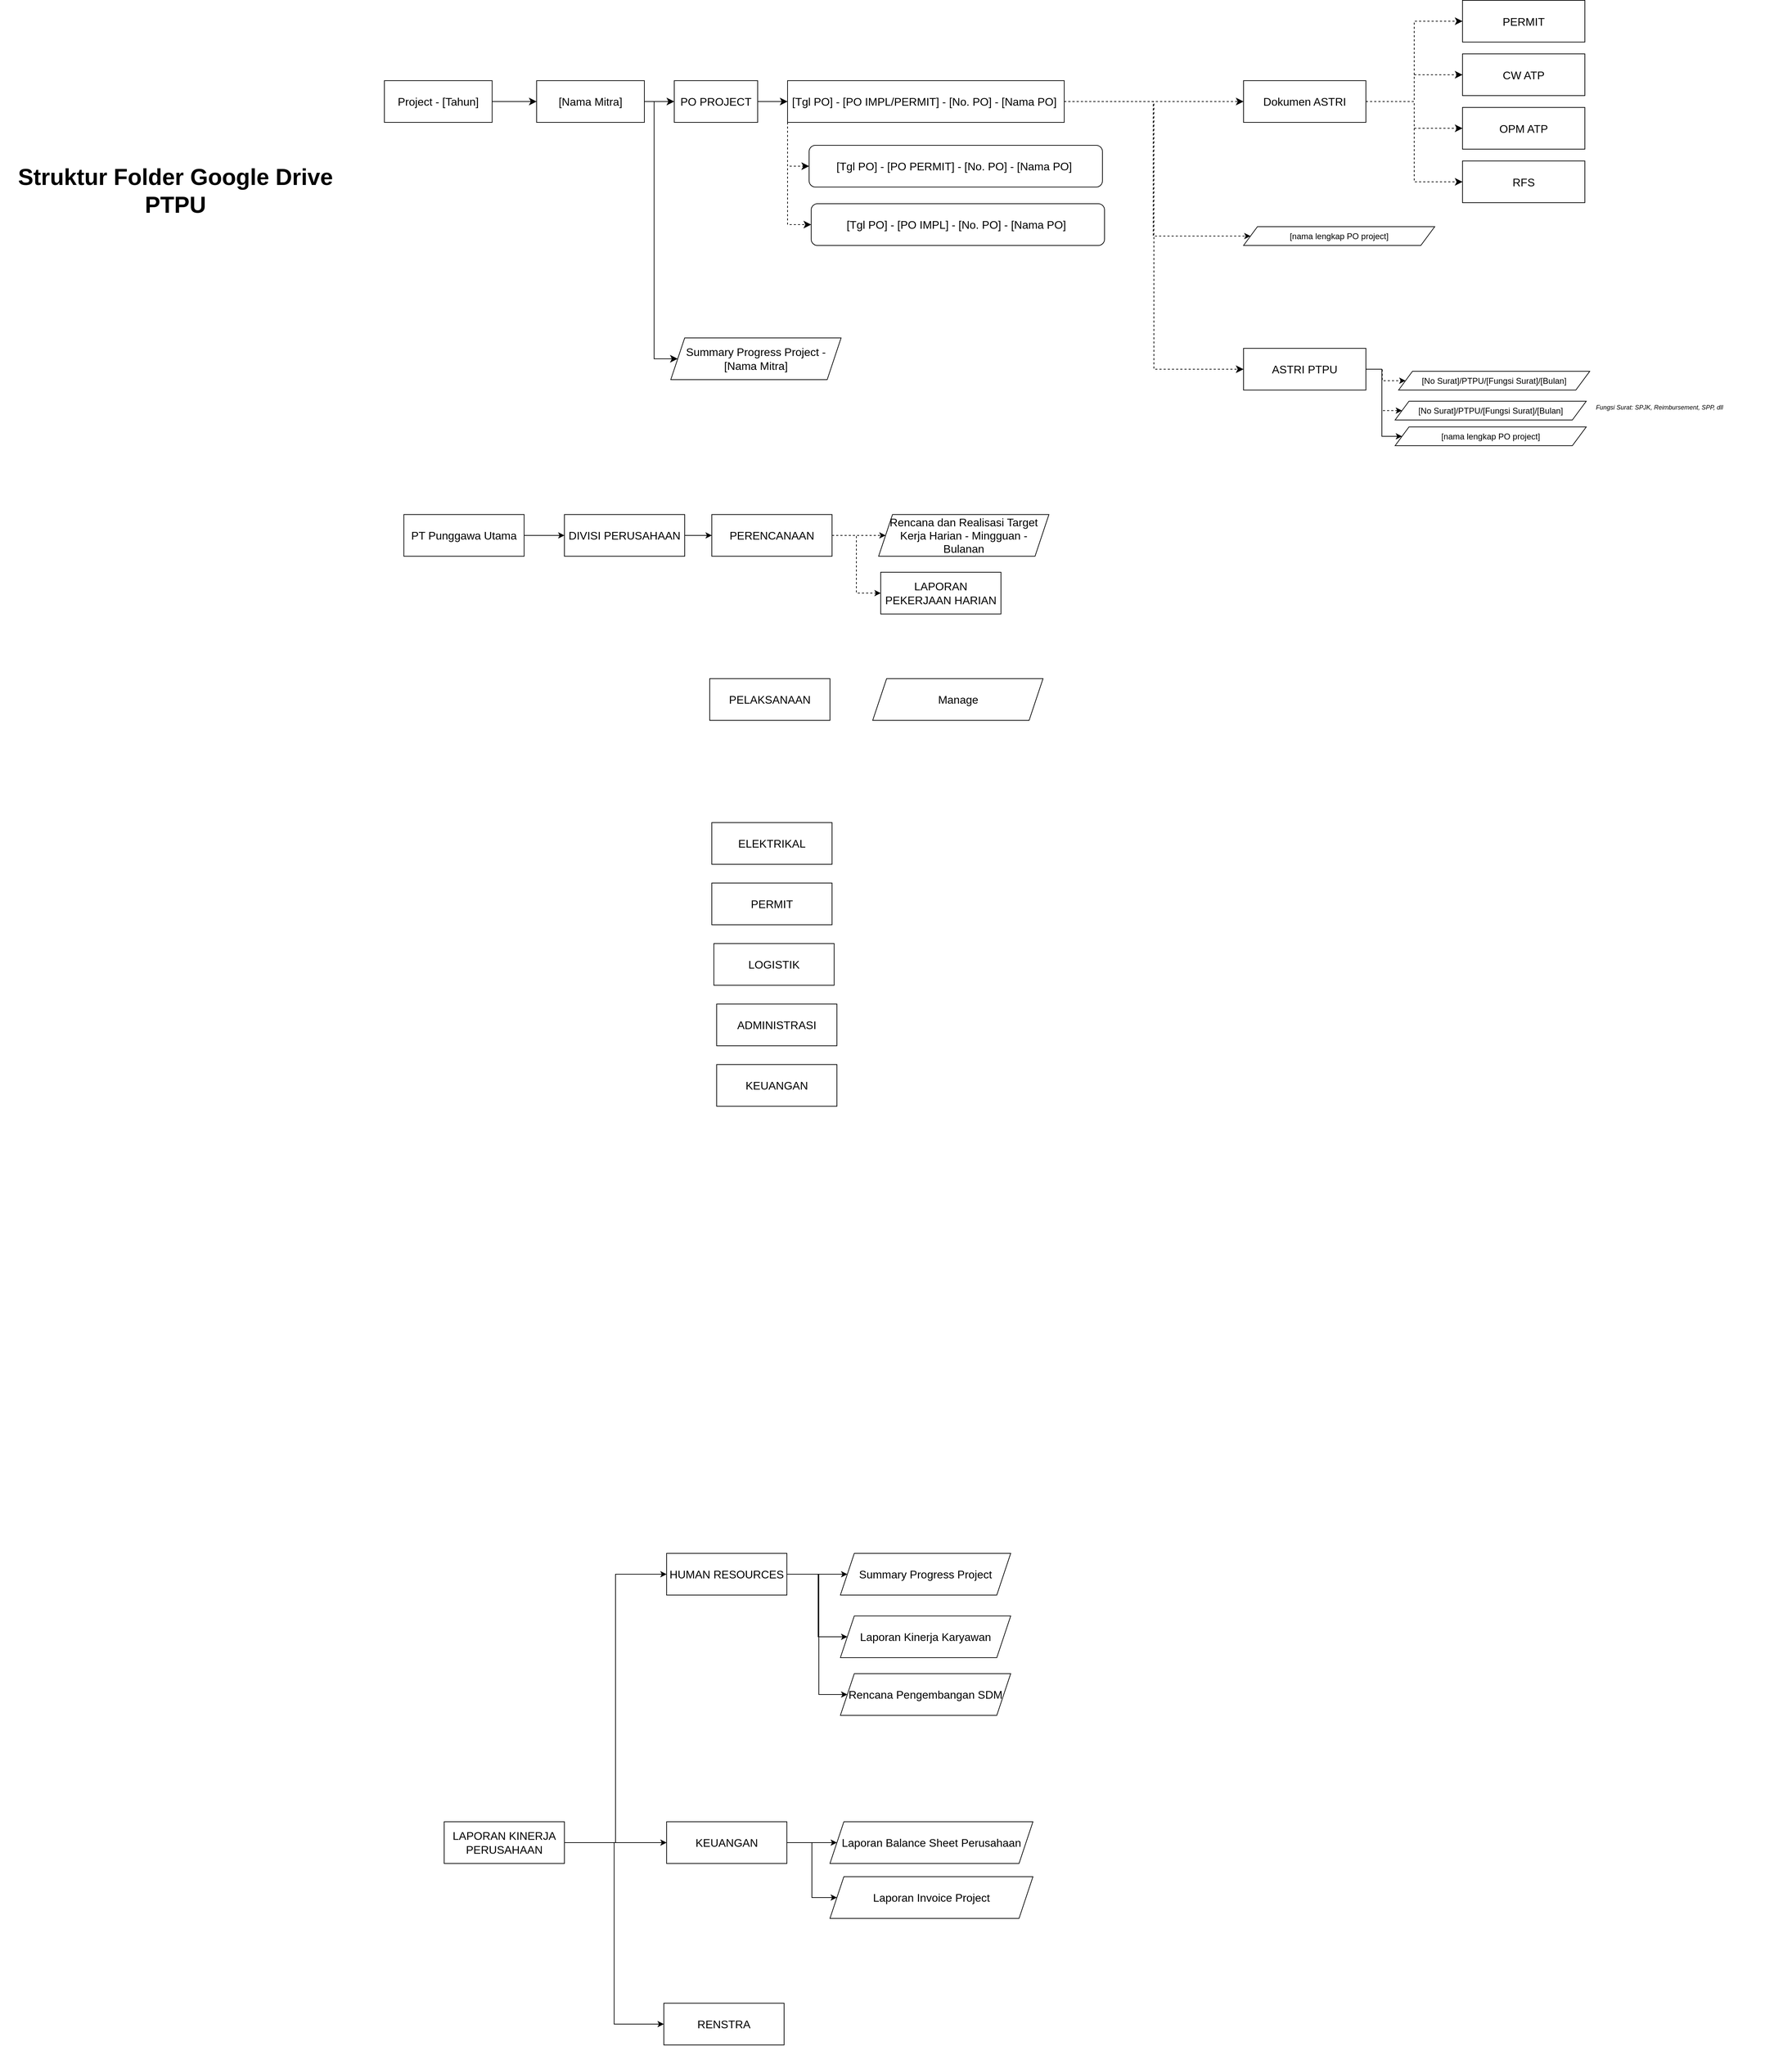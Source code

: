 <mxfile version="22.0.4" type="github">
  <diagram name="Halaman-1" id="cng1ZLqmWnadGGmBKYC0">
    <mxGraphModel dx="2550" dy="557" grid="0" gridSize="10" guides="1" tooltips="1" connect="1" arrows="1" fold="1" page="0" pageScale="1" pageWidth="827" pageHeight="1169" math="0" shadow="0">
      <root>
        <mxCell id="0" />
        <mxCell id="1" parent="0" />
        <mxCell id="fTNR3F5DmJ5eQE5tk-nj-6" style="edgeStyle=none;curved=1;rounded=0;orthogonalLoop=1;jettySize=auto;html=1;entryX=0;entryY=0.5;entryDx=0;entryDy=0;fontSize=12;startSize=8;endSize=8;" parent="1" source="fTNR3F5DmJ5eQE5tk-nj-1" target="fTNR3F5DmJ5eQE5tk-nj-4" edge="1">
          <mxGeometry relative="1" as="geometry" />
        </mxCell>
        <mxCell id="Rj7qyS3aj6NBgZSXDvd5-30" style="edgeStyle=orthogonalEdgeStyle;rounded=0;orthogonalLoop=1;jettySize=auto;html=1;entryX=0;entryY=0.5;entryDx=0;entryDy=0;fontSize=12;startSize=8;endSize=8;" parent="1" source="fTNR3F5DmJ5eQE5tk-nj-1" target="Rj7qyS3aj6NBgZSXDvd5-29" edge="1">
          <mxGeometry relative="1" as="geometry">
            <Array as="points">
              <mxPoint x="315" y="638" />
              <mxPoint x="315" y="1008" />
            </Array>
          </mxGeometry>
        </mxCell>
        <mxCell id="fTNR3F5DmJ5eQE5tk-nj-1" value="[Nama Mitra]" style="rounded=0;whiteSpace=wrap;html=1;fontSize=16;" parent="1" vertex="1">
          <mxGeometry x="146" y="608" width="155" height="60" as="geometry" />
        </mxCell>
        <mxCell id="fTNR3F5DmJ5eQE5tk-nj-2" value="&lt;b&gt;&lt;font style=&quot;font-size: 33px;&quot;&gt;Struktur Folder Google Drive PTPU&lt;/font&gt;&lt;/b&gt;" style="text;html=1;strokeColor=none;fillColor=none;align=center;verticalAlign=middle;whiteSpace=wrap;rounded=0;fontSize=16;" parent="1" vertex="1">
          <mxGeometry x="-626" y="713" width="505" height="105" as="geometry" />
        </mxCell>
        <mxCell id="QHoMNRf-pHsTPwlOWmLj-43" style="edgeStyle=orthogonalEdgeStyle;rounded=0;orthogonalLoop=1;jettySize=auto;html=1;" edge="1" parent="1" source="fTNR3F5DmJ5eQE5tk-nj-3" target="Rj7qyS3aj6NBgZSXDvd5-35">
          <mxGeometry relative="1" as="geometry" />
        </mxCell>
        <mxCell id="fTNR3F5DmJ5eQE5tk-nj-3" value="PT Punggawa Utama" style="rounded=0;whiteSpace=wrap;html=1;fontSize=16;" parent="1" vertex="1">
          <mxGeometry x="-45" y="1232" width="173" height="60" as="geometry" />
        </mxCell>
        <mxCell id="fTNR3F5DmJ5eQE5tk-nj-7" style="edgeStyle=none;curved=1;rounded=0;orthogonalLoop=1;jettySize=auto;html=1;entryX=0;entryY=0.5;entryDx=0;entryDy=0;fontSize=12;startSize=8;endSize=8;" parent="1" source="fTNR3F5DmJ5eQE5tk-nj-4" target="fTNR3F5DmJ5eQE5tk-nj-5" edge="1">
          <mxGeometry relative="1" as="geometry" />
        </mxCell>
        <mxCell id="fTNR3F5DmJ5eQE5tk-nj-4" value="PO PROJECT" style="rounded=0;whiteSpace=wrap;html=1;fontSize=16;" parent="1" vertex="1">
          <mxGeometry x="344" y="608" width="120" height="60" as="geometry" />
        </mxCell>
        <mxCell id="Rj7qyS3aj6NBgZSXDvd5-9" style="edgeStyle=none;curved=1;rounded=0;orthogonalLoop=1;jettySize=auto;html=1;fontSize=12;startSize=8;endSize=8;dashed=1;" parent="1" source="fTNR3F5DmJ5eQE5tk-nj-5" target="Rj7qyS3aj6NBgZSXDvd5-6" edge="1">
          <mxGeometry relative="1" as="geometry" />
        </mxCell>
        <mxCell id="Rj7qyS3aj6NBgZSXDvd5-17" style="edgeStyle=orthogonalEdgeStyle;rounded=0;orthogonalLoop=1;jettySize=auto;html=1;fontSize=12;startSize=8;endSize=8;exitX=1;exitY=0.5;exitDx=0;exitDy=0;entryX=0;entryY=0.5;entryDx=0;entryDy=0;dashed=1;" parent="1" source="fTNR3F5DmJ5eQE5tk-nj-5" target="Rj7qyS3aj6NBgZSXDvd5-7" edge="1">
          <mxGeometry relative="1" as="geometry">
            <mxPoint x="800.667" y="1142.333" as="targetPoint" />
          </mxGeometry>
        </mxCell>
        <mxCell id="Rj7qyS3aj6NBgZSXDvd5-25" style="edgeStyle=orthogonalEdgeStyle;rounded=0;orthogonalLoop=1;jettySize=auto;html=1;entryX=0;entryY=0.5;entryDx=0;entryDy=0;fontSize=12;startSize=8;endSize=8;exitX=0;exitY=1;exitDx=0;exitDy=0;dashed=1;" parent="1" source="fTNR3F5DmJ5eQE5tk-nj-5" target="Rj7qyS3aj6NBgZSXDvd5-1" edge="1">
          <mxGeometry relative="1" as="geometry" />
        </mxCell>
        <mxCell id="Rj7qyS3aj6NBgZSXDvd5-26" style="edgeStyle=orthogonalEdgeStyle;rounded=0;orthogonalLoop=1;jettySize=auto;html=1;entryX=0;entryY=0.5;entryDx=0;entryDy=0;fontSize=12;startSize=8;endSize=8;dashed=1;exitX=0;exitY=1;exitDx=0;exitDy=0;" parent="1" source="fTNR3F5DmJ5eQE5tk-nj-5" target="Rj7qyS3aj6NBgZSXDvd5-2" edge="1">
          <mxGeometry relative="1" as="geometry" />
        </mxCell>
        <mxCell id="QHoMNRf-pHsTPwlOWmLj-9" style="edgeStyle=orthogonalEdgeStyle;rounded=0;orthogonalLoop=1;jettySize=auto;html=1;entryX=0;entryY=0.5;entryDx=0;entryDy=0;exitX=1;exitY=0.5;exitDx=0;exitDy=0;dashed=1;" edge="1" parent="1" source="fTNR3F5DmJ5eQE5tk-nj-5" target="QHoMNRf-pHsTPwlOWmLj-7">
          <mxGeometry relative="1" as="geometry">
            <Array as="points">
              <mxPoint x="1033" y="638" />
              <mxPoint x="1033" y="832" />
            </Array>
          </mxGeometry>
        </mxCell>
        <mxCell id="fTNR3F5DmJ5eQE5tk-nj-5" value="[Tgl PO] - [PO IMPL/PERMIT] - [No. PO] - [Nama PO]&amp;nbsp;" style="rounded=0;whiteSpace=wrap;html=1;fontSize=16;" parent="1" vertex="1">
          <mxGeometry x="507" y="608" width="398" height="60" as="geometry" />
        </mxCell>
        <mxCell id="Rj7qyS3aj6NBgZSXDvd5-1" value="[Tgl PO] - [PO PERMIT] - [No. PO] - [Nama PO]&amp;nbsp;" style="rounded=1;whiteSpace=wrap;html=1;fontSize=16;" parent="1" vertex="1">
          <mxGeometry x="538" y="701" width="422" height="60" as="geometry" />
        </mxCell>
        <mxCell id="Rj7qyS3aj6NBgZSXDvd5-2" value="[Tgl PO] - [PO IMPL] - [No. PO] - [Nama PO]&amp;nbsp;" style="rounded=1;whiteSpace=wrap;html=1;fontSize=16;" parent="1" vertex="1">
          <mxGeometry x="541" y="785" width="422" height="60" as="geometry" />
        </mxCell>
        <mxCell id="Rj7qyS3aj6NBgZSXDvd5-19" style="edgeStyle=orthogonalEdgeStyle;rounded=0;orthogonalLoop=1;jettySize=auto;html=1;entryX=0;entryY=0.5;entryDx=0;entryDy=0;fontSize=12;startSize=8;endSize=8;dashed=1;" parent="1" source="Rj7qyS3aj6NBgZSXDvd5-6" target="Rj7qyS3aj6NBgZSXDvd5-8" edge="1">
          <mxGeometry relative="1" as="geometry" />
        </mxCell>
        <mxCell id="Rj7qyS3aj6NBgZSXDvd5-20" style="edgeStyle=orthogonalEdgeStyle;rounded=0;orthogonalLoop=1;jettySize=auto;html=1;entryX=0;entryY=0.5;entryDx=0;entryDy=0;fontSize=12;startSize=8;endSize=8;exitX=1;exitY=0.5;exitDx=0;exitDy=0;dashed=1;" parent="1" source="Rj7qyS3aj6NBgZSXDvd5-6" target="Rj7qyS3aj6NBgZSXDvd5-10" edge="1">
          <mxGeometry relative="1" as="geometry" />
        </mxCell>
        <mxCell id="Rj7qyS3aj6NBgZSXDvd5-21" style="edgeStyle=orthogonalEdgeStyle;rounded=0;orthogonalLoop=1;jettySize=auto;html=1;entryX=0;entryY=0.5;entryDx=0;entryDy=0;fontSize=12;startSize=8;endSize=8;exitX=1;exitY=0.5;exitDx=0;exitDy=0;dashed=1;" parent="1" source="Rj7qyS3aj6NBgZSXDvd5-6" target="Rj7qyS3aj6NBgZSXDvd5-11" edge="1">
          <mxGeometry relative="1" as="geometry" />
        </mxCell>
        <mxCell id="Rj7qyS3aj6NBgZSXDvd5-22" style="edgeStyle=orthogonalEdgeStyle;rounded=0;orthogonalLoop=1;jettySize=auto;html=1;entryX=0;entryY=0.5;entryDx=0;entryDy=0;fontSize=12;startSize=8;endSize=8;exitX=1;exitY=0.5;exitDx=0;exitDy=0;dashed=1;" parent="1" source="Rj7qyS3aj6NBgZSXDvd5-6" target="Rj7qyS3aj6NBgZSXDvd5-12" edge="1">
          <mxGeometry relative="1" as="geometry" />
        </mxCell>
        <mxCell id="Rj7qyS3aj6NBgZSXDvd5-6" value="Dokumen ASTRI" style="rounded=0;whiteSpace=wrap;html=1;fontSize=16;" parent="1" vertex="1">
          <mxGeometry x="1163" y="608" width="176" height="60" as="geometry" />
        </mxCell>
        <mxCell id="QHoMNRf-pHsTPwlOWmLj-4" style="edgeStyle=orthogonalEdgeStyle;rounded=0;orthogonalLoop=1;jettySize=auto;html=1;dashed=1;" edge="1" parent="1" source="Rj7qyS3aj6NBgZSXDvd5-7" target="QHoMNRf-pHsTPwlOWmLj-1">
          <mxGeometry relative="1" as="geometry" />
        </mxCell>
        <mxCell id="QHoMNRf-pHsTPwlOWmLj-5" style="edgeStyle=orthogonalEdgeStyle;rounded=0;orthogonalLoop=1;jettySize=auto;html=1;entryX=0;entryY=0.5;entryDx=0;entryDy=0;dashed=1;" edge="1" parent="1" source="Rj7qyS3aj6NBgZSXDvd5-7" target="QHoMNRf-pHsTPwlOWmLj-2">
          <mxGeometry relative="1" as="geometry">
            <Array as="points">
              <mxPoint x="1362" y="1023" />
              <mxPoint x="1362" y="1083" />
            </Array>
          </mxGeometry>
        </mxCell>
        <mxCell id="QHoMNRf-pHsTPwlOWmLj-8" style="edgeStyle=orthogonalEdgeStyle;rounded=0;orthogonalLoop=1;jettySize=auto;html=1;entryX=0;entryY=0.5;entryDx=0;entryDy=0;" edge="1" parent="1" source="Rj7qyS3aj6NBgZSXDvd5-7" target="QHoMNRf-pHsTPwlOWmLj-6">
          <mxGeometry relative="1" as="geometry">
            <Array as="points">
              <mxPoint x="1362" y="1023" />
              <mxPoint x="1362" y="1120" />
            </Array>
          </mxGeometry>
        </mxCell>
        <mxCell id="Rj7qyS3aj6NBgZSXDvd5-7" value="ASTRI PTPU" style="rounded=0;whiteSpace=wrap;html=1;fontSize=16;" parent="1" vertex="1">
          <mxGeometry x="1163" y="993" width="176" height="60" as="geometry" />
        </mxCell>
        <mxCell id="Rj7qyS3aj6NBgZSXDvd5-8" value="PERMIT" style="rounded=0;whiteSpace=wrap;html=1;fontSize=16;" parent="1" vertex="1">
          <mxGeometry x="1478" y="492.5" width="176" height="60" as="geometry" />
        </mxCell>
        <mxCell id="Rj7qyS3aj6NBgZSXDvd5-10" value="CW ATP" style="rounded=0;whiteSpace=wrap;html=1;fontSize=16;" parent="1" vertex="1">
          <mxGeometry x="1478" y="569.5" width="176" height="60" as="geometry" />
        </mxCell>
        <mxCell id="Rj7qyS3aj6NBgZSXDvd5-11" value="OPM ATP" style="rounded=0;whiteSpace=wrap;html=1;fontSize=16;" parent="1" vertex="1">
          <mxGeometry x="1478" y="646.5" width="176" height="60" as="geometry" />
        </mxCell>
        <mxCell id="Rj7qyS3aj6NBgZSXDvd5-12" value="RFS" style="rounded=0;whiteSpace=wrap;html=1;fontSize=16;" parent="1" vertex="1">
          <mxGeometry x="1478" y="723.5" width="176" height="60" as="geometry" />
        </mxCell>
        <mxCell id="Rj7qyS3aj6NBgZSXDvd5-29" value="Summary Progress Project - [Nama Mitra]" style="shape=parallelogram;perimeter=parallelogramPerimeter;whiteSpace=wrap;html=1;fixedSize=1;fontSize=16;" parent="1" vertex="1">
          <mxGeometry x="339" y="978" width="245" height="60" as="geometry" />
        </mxCell>
        <mxCell id="Rj7qyS3aj6NBgZSXDvd5-34" style="edgeStyle=none;curved=1;rounded=0;orthogonalLoop=1;jettySize=auto;html=1;fontSize=12;startSize=8;endSize=8;" parent="1" source="Rj7qyS3aj6NBgZSXDvd5-33" target="fTNR3F5DmJ5eQE5tk-nj-1" edge="1">
          <mxGeometry relative="1" as="geometry" />
        </mxCell>
        <mxCell id="Rj7qyS3aj6NBgZSXDvd5-33" value="Project - [Tahun]" style="rounded=0;whiteSpace=wrap;html=1;fontSize=16;" parent="1" vertex="1">
          <mxGeometry x="-73" y="608" width="155" height="60" as="geometry" />
        </mxCell>
        <mxCell id="QHoMNRf-pHsTPwlOWmLj-38" style="edgeStyle=orthogonalEdgeStyle;rounded=0;orthogonalLoop=1;jettySize=auto;html=1;" edge="1" parent="1" source="Rj7qyS3aj6NBgZSXDvd5-35" target="Rj7qyS3aj6NBgZSXDvd5-36">
          <mxGeometry relative="1" as="geometry" />
        </mxCell>
        <mxCell id="Rj7qyS3aj6NBgZSXDvd5-35" value="DIVISI PERUSAHAAN" style="rounded=0;whiteSpace=wrap;html=1;fontSize=16;" parent="1" vertex="1">
          <mxGeometry x="186" y="1232" width="173" height="60" as="geometry" />
        </mxCell>
        <mxCell id="QHoMNRf-pHsTPwlOWmLj-39" style="edgeStyle=orthogonalEdgeStyle;rounded=0;orthogonalLoop=1;jettySize=auto;html=1;dashed=1;" edge="1" parent="1" source="Rj7qyS3aj6NBgZSXDvd5-36" target="QHoMNRf-pHsTPwlOWmLj-37">
          <mxGeometry relative="1" as="geometry" />
        </mxCell>
        <mxCell id="QHoMNRf-pHsTPwlOWmLj-40" style="edgeStyle=orthogonalEdgeStyle;rounded=0;orthogonalLoop=1;jettySize=auto;html=1;entryX=0;entryY=0.5;entryDx=0;entryDy=0;dashed=1;" edge="1" parent="1" source="Rj7qyS3aj6NBgZSXDvd5-36" target="QHoMNRf-pHsTPwlOWmLj-21">
          <mxGeometry relative="1" as="geometry" />
        </mxCell>
        <mxCell id="Rj7qyS3aj6NBgZSXDvd5-36" value="PERENCANAAN" style="rounded=0;whiteSpace=wrap;html=1;fontSize=16;" parent="1" vertex="1">
          <mxGeometry x="398" y="1232" width="173" height="60" as="geometry" />
        </mxCell>
        <mxCell id="Rj7qyS3aj6NBgZSXDvd5-38" value="PELAKSANAAN" style="rounded=0;whiteSpace=wrap;html=1;fontSize=16;" parent="1" vertex="1">
          <mxGeometry x="395" y="1468" width="173" height="60" as="geometry" />
        </mxCell>
        <mxCell id="Rj7qyS3aj6NBgZSXDvd5-39" value="ELEKTRIKAL" style="rounded=0;whiteSpace=wrap;html=1;fontSize=16;" parent="1" vertex="1">
          <mxGeometry x="398" y="1675" width="173" height="60" as="geometry" />
        </mxCell>
        <mxCell id="Rj7qyS3aj6NBgZSXDvd5-40" value="PERMIT" style="rounded=0;whiteSpace=wrap;html=1;fontSize=16;" parent="1" vertex="1">
          <mxGeometry x="398" y="1762" width="173" height="60" as="geometry" />
        </mxCell>
        <mxCell id="Rj7qyS3aj6NBgZSXDvd5-41" value="LOGISTIK" style="rounded=0;whiteSpace=wrap;html=1;fontSize=16;" parent="1" vertex="1">
          <mxGeometry x="401" y="1849" width="173" height="60" as="geometry" />
        </mxCell>
        <mxCell id="QHoMNRf-pHsTPwlOWmLj-1" value="[No Surat]/PTPU/[Fungsi Surat]/[Bulan]" style="shape=parallelogram;perimeter=parallelogramPerimeter;whiteSpace=wrap;html=1;fixedSize=1;" vertex="1" parent="1">
          <mxGeometry x="1386" y="1026" width="275" height="27" as="geometry" />
        </mxCell>
        <mxCell id="QHoMNRf-pHsTPwlOWmLj-2" value="[No Surat]/PTPU/[Fungsi Surat]/[Bulan]" style="shape=parallelogram;perimeter=parallelogramPerimeter;whiteSpace=wrap;html=1;fixedSize=1;" vertex="1" parent="1">
          <mxGeometry x="1381" y="1069" width="275" height="27" as="geometry" />
        </mxCell>
        <mxCell id="QHoMNRf-pHsTPwlOWmLj-3" value="&lt;h1 style=&quot;&quot;&gt;&lt;font size=&quot;1&quot; style=&quot;font-weight: normal;&quot;&gt;&lt;i style=&quot;font-size: 9px;&quot;&gt;Fungsi Surat: SPJK, Reimbursement, SPP, dll&lt;/i&gt;&lt;/font&gt;&lt;/h1&gt;" style="text;html=1;strokeColor=none;fillColor=none;spacing=5;spacingTop=-20;whiteSpace=wrap;overflow=hidden;rounded=0;" vertex="1" parent="1">
          <mxGeometry x="1665" y="1053" width="286" height="50" as="geometry" />
        </mxCell>
        <mxCell id="QHoMNRf-pHsTPwlOWmLj-6" value="[nama lengkap PO project]" style="shape=parallelogram;perimeter=parallelogramPerimeter;whiteSpace=wrap;html=1;fixedSize=1;" vertex="1" parent="1">
          <mxGeometry x="1381" y="1106" width="275" height="27" as="geometry" />
        </mxCell>
        <mxCell id="QHoMNRf-pHsTPwlOWmLj-7" value="[nama lengkap PO project]" style="shape=parallelogram;perimeter=parallelogramPerimeter;whiteSpace=wrap;html=1;fixedSize=1;" vertex="1" parent="1">
          <mxGeometry x="1163" y="818" width="275" height="27" as="geometry" />
        </mxCell>
        <mxCell id="QHoMNRf-pHsTPwlOWmLj-10" value="ADMINISTRASI" style="rounded=0;whiteSpace=wrap;html=1;fontSize=16;" vertex="1" parent="1">
          <mxGeometry x="405" y="1936" width="173" height="60" as="geometry" />
        </mxCell>
        <mxCell id="QHoMNRf-pHsTPwlOWmLj-11" value="KEUANGAN" style="rounded=0;whiteSpace=wrap;html=1;fontSize=16;" vertex="1" parent="1">
          <mxGeometry x="405" y="2023" width="173" height="60" as="geometry" />
        </mxCell>
        <mxCell id="QHoMNRf-pHsTPwlOWmLj-28" style="edgeStyle=orthogonalEdgeStyle;rounded=0;orthogonalLoop=1;jettySize=auto;html=1;entryX=0;entryY=0.5;entryDx=0;entryDy=0;" edge="1" parent="1" source="QHoMNRf-pHsTPwlOWmLj-12" target="QHoMNRf-pHsTPwlOWmLj-14">
          <mxGeometry relative="1" as="geometry" />
        </mxCell>
        <mxCell id="QHoMNRf-pHsTPwlOWmLj-29" style="edgeStyle=orthogonalEdgeStyle;rounded=0;orthogonalLoop=1;jettySize=auto;html=1;" edge="1" parent="1" source="QHoMNRf-pHsTPwlOWmLj-12" target="QHoMNRf-pHsTPwlOWmLj-15">
          <mxGeometry relative="1" as="geometry" />
        </mxCell>
        <mxCell id="QHoMNRf-pHsTPwlOWmLj-30" style="edgeStyle=orthogonalEdgeStyle;rounded=0;orthogonalLoop=1;jettySize=auto;html=1;entryX=0;entryY=0.5;entryDx=0;entryDy=0;" edge="1" parent="1" source="QHoMNRf-pHsTPwlOWmLj-12" target="QHoMNRf-pHsTPwlOWmLj-16">
          <mxGeometry relative="1" as="geometry" />
        </mxCell>
        <mxCell id="QHoMNRf-pHsTPwlOWmLj-12" value="LAPORAN KINERJA PERUSAHAAN" style="rounded=0;whiteSpace=wrap;html=1;fontSize=16;" vertex="1" parent="1">
          <mxGeometry x="13" y="3112" width="173" height="60" as="geometry" />
        </mxCell>
        <mxCell id="QHoMNRf-pHsTPwlOWmLj-31" style="edgeStyle=orthogonalEdgeStyle;rounded=0;orthogonalLoop=1;jettySize=auto;html=1;" edge="1" parent="1" source="QHoMNRf-pHsTPwlOWmLj-14" target="QHoMNRf-pHsTPwlOWmLj-18">
          <mxGeometry relative="1" as="geometry" />
        </mxCell>
        <mxCell id="QHoMNRf-pHsTPwlOWmLj-32" style="edgeStyle=orthogonalEdgeStyle;rounded=0;orthogonalLoop=1;jettySize=auto;html=1;entryX=0;entryY=0.5;entryDx=0;entryDy=0;" edge="1" parent="1" source="QHoMNRf-pHsTPwlOWmLj-14" target="QHoMNRf-pHsTPwlOWmLj-22">
          <mxGeometry relative="1" as="geometry">
            <Array as="points">
              <mxPoint x="551" y="2756" />
              <mxPoint x="551" y="2846" />
            </Array>
          </mxGeometry>
        </mxCell>
        <mxCell id="QHoMNRf-pHsTPwlOWmLj-33" style="edgeStyle=orthogonalEdgeStyle;rounded=0;orthogonalLoop=1;jettySize=auto;html=1;entryX=0;entryY=0.5;entryDx=0;entryDy=0;" edge="1" parent="1" source="QHoMNRf-pHsTPwlOWmLj-14" target="QHoMNRf-pHsTPwlOWmLj-27">
          <mxGeometry relative="1" as="geometry">
            <Array as="points">
              <mxPoint x="552" y="2756" />
              <mxPoint x="552" y="2929" />
            </Array>
          </mxGeometry>
        </mxCell>
        <mxCell id="QHoMNRf-pHsTPwlOWmLj-14" value="HUMAN RESOURCES" style="rounded=0;whiteSpace=wrap;html=1;fontSize=16;" vertex="1" parent="1">
          <mxGeometry x="333" y="2726" width="173" height="60" as="geometry" />
        </mxCell>
        <mxCell id="QHoMNRf-pHsTPwlOWmLj-34" style="edgeStyle=orthogonalEdgeStyle;rounded=0;orthogonalLoop=1;jettySize=auto;html=1;entryX=0;entryY=0.5;entryDx=0;entryDy=0;" edge="1" parent="1" source="QHoMNRf-pHsTPwlOWmLj-15" target="QHoMNRf-pHsTPwlOWmLj-24">
          <mxGeometry relative="1" as="geometry" />
        </mxCell>
        <mxCell id="QHoMNRf-pHsTPwlOWmLj-35" style="edgeStyle=orthogonalEdgeStyle;rounded=0;orthogonalLoop=1;jettySize=auto;html=1;entryX=0;entryY=0.5;entryDx=0;entryDy=0;" edge="1" parent="1" source="QHoMNRf-pHsTPwlOWmLj-15" target="QHoMNRf-pHsTPwlOWmLj-26">
          <mxGeometry relative="1" as="geometry">
            <Array as="points">
              <mxPoint x="542" y="3142" />
              <mxPoint x="542" y="3221" />
            </Array>
          </mxGeometry>
        </mxCell>
        <mxCell id="QHoMNRf-pHsTPwlOWmLj-15" value="KEUANGAN" style="rounded=0;whiteSpace=wrap;html=1;fontSize=16;" vertex="1" parent="1">
          <mxGeometry x="333" y="3112" width="173" height="60" as="geometry" />
        </mxCell>
        <mxCell id="QHoMNRf-pHsTPwlOWmLj-16" value="RENSTRA" style="rounded=0;whiteSpace=wrap;html=1;fontSize=16;" vertex="1" parent="1">
          <mxGeometry x="329" y="3373" width="173" height="60" as="geometry" />
        </mxCell>
        <mxCell id="QHoMNRf-pHsTPwlOWmLj-18" value="Summary Progress Project" style="shape=parallelogram;perimeter=parallelogramPerimeter;whiteSpace=wrap;html=1;fixedSize=1;fontSize=16;" vertex="1" parent="1">
          <mxGeometry x="583" y="2726" width="245" height="60" as="geometry" />
        </mxCell>
        <mxCell id="QHoMNRf-pHsTPwlOWmLj-21" value="LAPORAN PEKERJAAN HARIAN" style="rounded=0;whiteSpace=wrap;html=1;fontSize=16;" vertex="1" parent="1">
          <mxGeometry x="641" y="1315" width="173" height="60" as="geometry" />
        </mxCell>
        <mxCell id="QHoMNRf-pHsTPwlOWmLj-22" value="Laporan Kinerja Karyawan" style="shape=parallelogram;perimeter=parallelogramPerimeter;whiteSpace=wrap;html=1;fixedSize=1;fontSize=16;" vertex="1" parent="1">
          <mxGeometry x="583" y="2816" width="245" height="60" as="geometry" />
        </mxCell>
        <mxCell id="QHoMNRf-pHsTPwlOWmLj-24" value="Laporan Balance Sheet Perusahaan" style="shape=parallelogram;perimeter=parallelogramPerimeter;whiteSpace=wrap;html=1;fixedSize=1;fontSize=16;" vertex="1" parent="1">
          <mxGeometry x="568" y="3112" width="292" height="60" as="geometry" />
        </mxCell>
        <mxCell id="QHoMNRf-pHsTPwlOWmLj-26" value="Laporan Invoice Project" style="shape=parallelogram;perimeter=parallelogramPerimeter;whiteSpace=wrap;html=1;fixedSize=1;fontSize=16;" vertex="1" parent="1">
          <mxGeometry x="568" y="3191" width="292" height="60" as="geometry" />
        </mxCell>
        <mxCell id="QHoMNRf-pHsTPwlOWmLj-27" value="Rencana Pengembangan SDM" style="shape=parallelogram;perimeter=parallelogramPerimeter;whiteSpace=wrap;html=1;fixedSize=1;fontSize=16;" vertex="1" parent="1">
          <mxGeometry x="583" y="2899" width="245" height="60" as="geometry" />
        </mxCell>
        <mxCell id="QHoMNRf-pHsTPwlOWmLj-37" value="Rencana dan Realisasi Target Kerja Harian - Mingguan - Bulanan" style="shape=parallelogram;perimeter=parallelogramPerimeter;whiteSpace=wrap;html=1;fixedSize=1;fontSize=16;" vertex="1" parent="1">
          <mxGeometry x="638" y="1232" width="245" height="60" as="geometry" />
        </mxCell>
        <mxCell id="QHoMNRf-pHsTPwlOWmLj-44" value="Manage" style="shape=parallelogram;perimeter=parallelogramPerimeter;whiteSpace=wrap;html=1;fixedSize=1;fontSize=16;" vertex="1" parent="1">
          <mxGeometry x="629.5" y="1468" width="245" height="60" as="geometry" />
        </mxCell>
      </root>
    </mxGraphModel>
  </diagram>
</mxfile>
